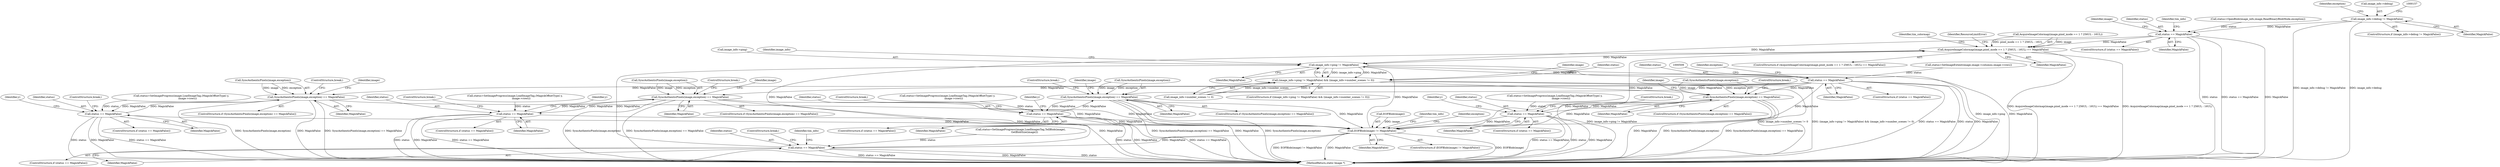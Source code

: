 digraph "0_ImageMagick_f6e9d0d9955e85bdd7540b251cd50d598dacc5e6_64@pointer" {
"1000151" [label="(Call,image_info->debug != MagickFalse)"];
"1000189" [label="(Call,status == MagickFalse)"];
"1000313" [label="(Call,AcquireImageColormap(image,pixel_mode == 1 ? 256UL : 16UL) == MagickFalse)"];
"1000459" [label="(Call,image_info->ping != MagickFalse)"];
"1000458" [label="(Call,(image_info->ping != MagickFalse) && (image_info->number_scenes != 0))"];
"1000495" [label="(Call,status == MagickFalse)"];
"1000704" [label="(Call,SyncAuthenticPixels(image,exception) == MagickFalse)"];
"1000731" [label="(Call,status == MagickFalse)"];
"1001104" [label="(Call,EOFBlob(image) != MagickFalse)"];
"1001163" [label="(Call,status == MagickFalse)"];
"1000804" [label="(Call,SyncAuthenticPixels(image,exception) == MagickFalse)"];
"1000831" [label="(Call,status == MagickFalse)"];
"1000941" [label="(Call,SyncAuthenticPixels(image,exception) == MagickFalse)"];
"1000968" [label="(Call,status == MagickFalse)"];
"1001051" [label="(Call,SyncAuthenticPixels(image,exception) == MagickFalse)"];
"1001078" [label="(Call,status == MagickFalse)"];
"1000150" [label="(ControlStructure,if (image_info->debug != MagickFalse))"];
"1001103" [label="(ControlStructure,if (EOFBlob(image) != MagickFalse))"];
"1001169" [label="(Identifier,tim_info)"];
"1000831" [label="(Call,status == MagickFalse)"];
"1000969" [label="(Identifier,status)"];
"1000191" [label="(Identifier,MagickFalse)"];
"1000466" [label="(Identifier,image_info)"];
"1000704" [label="(Call,SyncAuthenticPixels(image,exception) == MagickFalse)"];
"1000194" [label="(Identifier,image)"];
"1000190" [label="(Identifier,status)"];
"1000458" [label="(Call,(image_info->ping != MagickFalse) && (image_info->number_scenes != 0))"];
"1001056" [label="(ControlStructure,break;)"];
"1000312" [label="(ControlStructure,if (AcquireImageColormap(image,pixel_mode == 1 ? 256UL : 16UL) == MagickFalse))"];
"1000942" [label="(Call,SyncAuthenticPixels(image,exception))"];
"1000752" [label="(Identifier,y)"];
"1000203" [label="(Identifier,tim_info)"];
"1001079" [label="(Identifier,status)"];
"1000612" [label="(Identifier,y)"];
"1000500" [label="(Identifier,exception)"];
"1000970" [label="(Identifier,MagickFalse)"];
"1000813" [label="(Identifier,image)"];
"1000730" [label="(ControlStructure,if (status == MagickFalse))"];
"1000495" [label="(Call,status == MagickFalse)"];
"1000151" [label="(Call,image_info->debug != MagickFalse)"];
"1000155" [label="(Identifier,MagickFalse)"];
"1001055" [label="(Identifier,MagickFalse)"];
"1001078" [label="(Call,status == MagickFalse)"];
"1000181" [label="(Call,status=OpenBlob(image_info,image,ReadBinaryBlobMode,exception))"];
"1001081" [label="(ControlStructure,break;)"];
"1001105" [label="(Call,EOFBlob(image))"];
"1000804" [label="(Call,SyncAuthenticPixels(image,exception) == MagickFalse)"];
"1000945" [label="(Identifier,MagickFalse)"];
"1000494" [label="(ControlStructure,if (status == MagickFalse))"];
"1000463" [label="(Identifier,MagickFalse)"];
"1000705" [label="(Call,SyncAuthenticPixels(image,exception))"];
"1000803" [label="(ControlStructure,if (SyncAuthenticPixels(image,exception) == MagickFalse))"];
"1000732" [label="(Identifier,status)"];
"1001050" [label="(ControlStructure,if (SyncAuthenticPixels(image,exception) == MagickFalse))"];
"1001080" [label="(Identifier,MagickFalse)"];
"1000167" [label="(Identifier,exception)"];
"1000719" [label="(Call,status=SetImageProgress(image,LoadImageTag,(MagickOffsetType) y,\n                image->rows))"];
"1001153" [label="(Call,status=SetImageProgress(image,LoadImagesTag,TellBlob(image),\n          GetBlobSize(image)))"];
"1001179" [label="(MethodReturn,static Image *)"];
"1000946" [label="(ControlStructure,break;)"];
"1000832" [label="(Identifier,status)"];
"1000324" [label="(Identifier,ResourceLimitError)"];
"1001164" [label="(Identifier,status)"];
"1001051" [label="(Call,SyncAuthenticPixels(image,exception) == MagickFalse)"];
"1000460" [label="(Call,image_info->ping)"];
"1000314" [label="(Call,AcquireImageColormap(image,pixel_mode == 1 ? 256UL : 16UL))"];
"1000731" [label="(Call,status == MagickFalse)"];
"1001163" [label="(Call,status == MagickFalse)"];
"1000733" [label="(Identifier,MagickFalse)"];
"1000833" [label="(Identifier,MagickFalse)"];
"1001162" [label="(ControlStructure,if (status == MagickFalse))"];
"1000971" [label="(ControlStructure,break;)"];
"1000484" [label="(Call,status=SetImageExtent(image,image->columns,image->rows))"];
"1000497" [label="(Identifier,MagickFalse)"];
"1000805" [label="(Call,SyncAuthenticPixels(image,exception))"];
"1000313" [label="(Call,AcquireImageColormap(image,pixel_mode == 1 ? 256UL : 16UL) == MagickFalse)"];
"1000709" [label="(ControlStructure,break;)"];
"1001066" [label="(Call,status=SetImageProgress(image,LoadImageTag,(MagickOffsetType) y,\n                image->rows))"];
"1001119" [label="(Identifier,tim_info)"];
"1000472" [label="(Identifier,image)"];
"1000189" [label="(Call,status == MagickFalse)"];
"1000834" [label="(ControlStructure,break;)"];
"1001107" [label="(Identifier,MagickFalse)"];
"1000327" [label="(Identifier,tim_colormap)"];
"1001166" [label="(ControlStructure,break;)"];
"1001077" [label="(ControlStructure,if (status == MagickFalse))"];
"1000457" [label="(ControlStructure,if ((image_info->ping != MagickFalse) && (image_info->number_scenes != 0)))"];
"1000956" [label="(Call,status=SetImageProgress(image,LoadImageTag,(MagickOffsetType) y,\n                image->rows))"];
"1001104" [label="(Call,EOFBlob(image) != MagickFalse)"];
"1001110" [label="(Identifier,exception)"];
"1000322" [label="(Identifier,MagickFalse)"];
"1000708" [label="(Identifier,MagickFalse)"];
"1001165" [label="(Identifier,MagickFalse)"];
"1000830" [label="(ControlStructure,if (status == MagickFalse))"];
"1000713" [label="(Identifier,image)"];
"1000819" [label="(Call,status=SetImageProgress(image,LoadImageTag,(MagickOffsetType) y,\n                image->rows))"];
"1000852" [label="(Identifier,y)"];
"1001060" [label="(Identifier,image)"];
"1000967" [label="(ControlStructure,if (status == MagickFalse))"];
"1000989" [label="(Identifier,y)"];
"1000940" [label="(ControlStructure,if (SyncAuthenticPixels(image,exception) == MagickFalse))"];
"1000485" [label="(Identifier,status)"];
"1000968" [label="(Call,status == MagickFalse)"];
"1000941" [label="(Call,SyncAuthenticPixels(image,exception) == MagickFalse)"];
"1000464" [label="(Call,image_info->number_scenes != 0)"];
"1000152" [label="(Call,image_info->debug)"];
"1000734" [label="(ControlStructure,break;)"];
"1000703" [label="(ControlStructure,if (SyncAuthenticPixels(image,exception) == MagickFalse))"];
"1000950" [label="(Identifier,image)"];
"1000188" [label="(ControlStructure,if (status == MagickFalse))"];
"1000809" [label="(ControlStructure,break;)"];
"1001052" [label="(Call,SyncAuthenticPixels(image,exception))"];
"1000496" [label="(Identifier,status)"];
"1000459" [label="(Call,image_info->ping != MagickFalse)"];
"1000808" [label="(Identifier,MagickFalse)"];
"1000151" -> "1000150"  [label="AST: "];
"1000151" -> "1000155"  [label="CFG: "];
"1000152" -> "1000151"  [label="AST: "];
"1000155" -> "1000151"  [label="AST: "];
"1000157" -> "1000151"  [label="CFG: "];
"1000167" -> "1000151"  [label="CFG: "];
"1000151" -> "1001179"  [label="DDG: image_info->debug != MagickFalse"];
"1000151" -> "1001179"  [label="DDG: image_info->debug"];
"1000151" -> "1000189"  [label="DDG: MagickFalse"];
"1000189" -> "1000188"  [label="AST: "];
"1000189" -> "1000191"  [label="CFG: "];
"1000190" -> "1000189"  [label="AST: "];
"1000191" -> "1000189"  [label="AST: "];
"1000194" -> "1000189"  [label="CFG: "];
"1000203" -> "1000189"  [label="CFG: "];
"1000189" -> "1001179"  [label="DDG: status"];
"1000189" -> "1001179"  [label="DDG: status == MagickFalse"];
"1000189" -> "1001179"  [label="DDG: MagickFalse"];
"1000181" -> "1000189"  [label="DDG: status"];
"1000189" -> "1000313"  [label="DDG: MagickFalse"];
"1000189" -> "1000459"  [label="DDG: MagickFalse"];
"1000313" -> "1000312"  [label="AST: "];
"1000313" -> "1000322"  [label="CFG: "];
"1000314" -> "1000313"  [label="AST: "];
"1000322" -> "1000313"  [label="AST: "];
"1000324" -> "1000313"  [label="CFG: "];
"1000327" -> "1000313"  [label="CFG: "];
"1000313" -> "1001179"  [label="DDG: AcquireImageColormap(image,pixel_mode == 1 ? 256UL : 16UL) == MagickFalse"];
"1000313" -> "1001179"  [label="DDG: AcquireImageColormap(image,pixel_mode == 1 ? 256UL : 16UL)"];
"1000314" -> "1000313"  [label="DDG: image"];
"1000314" -> "1000313"  [label="DDG: pixel_mode == 1 ? 256UL : 16UL"];
"1001163" -> "1000313"  [label="DDG: MagickFalse"];
"1001104" -> "1000313"  [label="DDG: MagickFalse"];
"1000313" -> "1000459"  [label="DDG: MagickFalse"];
"1000459" -> "1000458"  [label="AST: "];
"1000459" -> "1000463"  [label="CFG: "];
"1000460" -> "1000459"  [label="AST: "];
"1000463" -> "1000459"  [label="AST: "];
"1000466" -> "1000459"  [label="CFG: "];
"1000458" -> "1000459"  [label="CFG: "];
"1000459" -> "1001179"  [label="DDG: image_info->ping"];
"1000459" -> "1001179"  [label="DDG: MagickFalse"];
"1000459" -> "1000458"  [label="DDG: image_info->ping"];
"1000459" -> "1000458"  [label="DDG: MagickFalse"];
"1001163" -> "1000459"  [label="DDG: MagickFalse"];
"1001104" -> "1000459"  [label="DDG: MagickFalse"];
"1000459" -> "1000495"  [label="DDG: MagickFalse"];
"1000458" -> "1000457"  [label="AST: "];
"1000458" -> "1000464"  [label="CFG: "];
"1000464" -> "1000458"  [label="AST: "];
"1000472" -> "1000458"  [label="CFG: "];
"1000485" -> "1000458"  [label="CFG: "];
"1000458" -> "1001179"  [label="DDG: image_info->ping != MagickFalse"];
"1000458" -> "1001179"  [label="DDG: image_info->number_scenes != 0"];
"1000458" -> "1001179"  [label="DDG: (image_info->ping != MagickFalse) && (image_info->number_scenes != 0)"];
"1000464" -> "1000458"  [label="DDG: image_info->number_scenes"];
"1000464" -> "1000458"  [label="DDG: 0"];
"1000495" -> "1000494"  [label="AST: "];
"1000495" -> "1000497"  [label="CFG: "];
"1000496" -> "1000495"  [label="AST: "];
"1000497" -> "1000495"  [label="AST: "];
"1000500" -> "1000495"  [label="CFG: "];
"1000509" -> "1000495"  [label="CFG: "];
"1000495" -> "1001179"  [label="DDG: status"];
"1000495" -> "1001179"  [label="DDG: MagickFalse"];
"1000495" -> "1001179"  [label="DDG: status == MagickFalse"];
"1000484" -> "1000495"  [label="DDG: status"];
"1000495" -> "1000704"  [label="DDG: MagickFalse"];
"1000495" -> "1000804"  [label="DDG: MagickFalse"];
"1000495" -> "1000941"  [label="DDG: MagickFalse"];
"1000495" -> "1001051"  [label="DDG: MagickFalse"];
"1000495" -> "1001104"  [label="DDG: MagickFalse"];
"1000704" -> "1000703"  [label="AST: "];
"1000704" -> "1000708"  [label="CFG: "];
"1000705" -> "1000704"  [label="AST: "];
"1000708" -> "1000704"  [label="AST: "];
"1000709" -> "1000704"  [label="CFG: "];
"1000713" -> "1000704"  [label="CFG: "];
"1000704" -> "1001179"  [label="DDG: MagickFalse"];
"1000704" -> "1001179"  [label="DDG: SyncAuthenticPixels(image,exception)"];
"1000704" -> "1001179"  [label="DDG: SyncAuthenticPixels(image,exception) == MagickFalse"];
"1000705" -> "1000704"  [label="DDG: image"];
"1000705" -> "1000704"  [label="DDG: exception"];
"1000731" -> "1000704"  [label="DDG: MagickFalse"];
"1000704" -> "1000731"  [label="DDG: MagickFalse"];
"1000704" -> "1001104"  [label="DDG: MagickFalse"];
"1000731" -> "1000730"  [label="AST: "];
"1000731" -> "1000733"  [label="CFG: "];
"1000732" -> "1000731"  [label="AST: "];
"1000733" -> "1000731"  [label="AST: "];
"1000734" -> "1000731"  [label="CFG: "];
"1000612" -> "1000731"  [label="CFG: "];
"1000731" -> "1001179"  [label="DDG: status == MagickFalse"];
"1000731" -> "1001179"  [label="DDG: status"];
"1000731" -> "1001179"  [label="DDG: MagickFalse"];
"1000719" -> "1000731"  [label="DDG: status"];
"1000731" -> "1001104"  [label="DDG: MagickFalse"];
"1001104" -> "1001103"  [label="AST: "];
"1001104" -> "1001107"  [label="CFG: "];
"1001105" -> "1001104"  [label="AST: "];
"1001107" -> "1001104"  [label="AST: "];
"1001110" -> "1001104"  [label="CFG: "];
"1001119" -> "1001104"  [label="CFG: "];
"1001104" -> "1001179"  [label="DDG: EOFBlob(image)"];
"1001104" -> "1001179"  [label="DDG: EOFBlob(image) != MagickFalse"];
"1001104" -> "1001179"  [label="DDG: MagickFalse"];
"1001105" -> "1001104"  [label="DDG: image"];
"1001078" -> "1001104"  [label="DDG: MagickFalse"];
"1000968" -> "1001104"  [label="DDG: MagickFalse"];
"1001051" -> "1001104"  [label="DDG: MagickFalse"];
"1000804" -> "1001104"  [label="DDG: MagickFalse"];
"1000831" -> "1001104"  [label="DDG: MagickFalse"];
"1000941" -> "1001104"  [label="DDG: MagickFalse"];
"1001104" -> "1001163"  [label="DDG: MagickFalse"];
"1001163" -> "1001162"  [label="AST: "];
"1001163" -> "1001165"  [label="CFG: "];
"1001164" -> "1001163"  [label="AST: "];
"1001165" -> "1001163"  [label="AST: "];
"1001169" -> "1001163"  [label="CFG: "];
"1001166" -> "1001163"  [label="CFG: "];
"1001163" -> "1001179"  [label="DDG: status == MagickFalse"];
"1001163" -> "1001179"  [label="DDG: MagickFalse"];
"1001163" -> "1001179"  [label="DDG: status"];
"1001153" -> "1001163"  [label="DDG: status"];
"1000804" -> "1000803"  [label="AST: "];
"1000804" -> "1000808"  [label="CFG: "];
"1000805" -> "1000804"  [label="AST: "];
"1000808" -> "1000804"  [label="AST: "];
"1000809" -> "1000804"  [label="CFG: "];
"1000813" -> "1000804"  [label="CFG: "];
"1000804" -> "1001179"  [label="DDG: SyncAuthenticPixels(image,exception)"];
"1000804" -> "1001179"  [label="DDG: MagickFalse"];
"1000804" -> "1001179"  [label="DDG: SyncAuthenticPixels(image,exception) == MagickFalse"];
"1000805" -> "1000804"  [label="DDG: image"];
"1000805" -> "1000804"  [label="DDG: exception"];
"1000831" -> "1000804"  [label="DDG: MagickFalse"];
"1000804" -> "1000831"  [label="DDG: MagickFalse"];
"1000831" -> "1000830"  [label="AST: "];
"1000831" -> "1000833"  [label="CFG: "];
"1000832" -> "1000831"  [label="AST: "];
"1000833" -> "1000831"  [label="AST: "];
"1000834" -> "1000831"  [label="CFG: "];
"1000752" -> "1000831"  [label="CFG: "];
"1000831" -> "1001179"  [label="DDG: status"];
"1000831" -> "1001179"  [label="DDG: MagickFalse"];
"1000831" -> "1001179"  [label="DDG: status == MagickFalse"];
"1000819" -> "1000831"  [label="DDG: status"];
"1000941" -> "1000940"  [label="AST: "];
"1000941" -> "1000945"  [label="CFG: "];
"1000942" -> "1000941"  [label="AST: "];
"1000945" -> "1000941"  [label="AST: "];
"1000946" -> "1000941"  [label="CFG: "];
"1000950" -> "1000941"  [label="CFG: "];
"1000941" -> "1001179"  [label="DDG: SyncAuthenticPixels(image,exception)"];
"1000941" -> "1001179"  [label="DDG: SyncAuthenticPixels(image,exception) == MagickFalse"];
"1000941" -> "1001179"  [label="DDG: MagickFalse"];
"1000942" -> "1000941"  [label="DDG: image"];
"1000942" -> "1000941"  [label="DDG: exception"];
"1000968" -> "1000941"  [label="DDG: MagickFalse"];
"1000941" -> "1000968"  [label="DDG: MagickFalse"];
"1000968" -> "1000967"  [label="AST: "];
"1000968" -> "1000970"  [label="CFG: "];
"1000969" -> "1000968"  [label="AST: "];
"1000970" -> "1000968"  [label="AST: "];
"1000971" -> "1000968"  [label="CFG: "];
"1000852" -> "1000968"  [label="CFG: "];
"1000968" -> "1001179"  [label="DDG: status"];
"1000968" -> "1001179"  [label="DDG: MagickFalse"];
"1000968" -> "1001179"  [label="DDG: status == MagickFalse"];
"1000956" -> "1000968"  [label="DDG: status"];
"1001051" -> "1001050"  [label="AST: "];
"1001051" -> "1001055"  [label="CFG: "];
"1001052" -> "1001051"  [label="AST: "];
"1001055" -> "1001051"  [label="AST: "];
"1001056" -> "1001051"  [label="CFG: "];
"1001060" -> "1001051"  [label="CFG: "];
"1001051" -> "1001179"  [label="DDG: SyncAuthenticPixels(image,exception) == MagickFalse"];
"1001051" -> "1001179"  [label="DDG: MagickFalse"];
"1001051" -> "1001179"  [label="DDG: SyncAuthenticPixels(image,exception)"];
"1001052" -> "1001051"  [label="DDG: image"];
"1001052" -> "1001051"  [label="DDG: exception"];
"1001078" -> "1001051"  [label="DDG: MagickFalse"];
"1001051" -> "1001078"  [label="DDG: MagickFalse"];
"1001078" -> "1001077"  [label="AST: "];
"1001078" -> "1001080"  [label="CFG: "];
"1001079" -> "1001078"  [label="AST: "];
"1001080" -> "1001078"  [label="AST: "];
"1001081" -> "1001078"  [label="CFG: "];
"1000989" -> "1001078"  [label="CFG: "];
"1001078" -> "1001179"  [label="DDG: MagickFalse"];
"1001078" -> "1001179"  [label="DDG: status == MagickFalse"];
"1001078" -> "1001179"  [label="DDG: status"];
"1001066" -> "1001078"  [label="DDG: status"];
}
